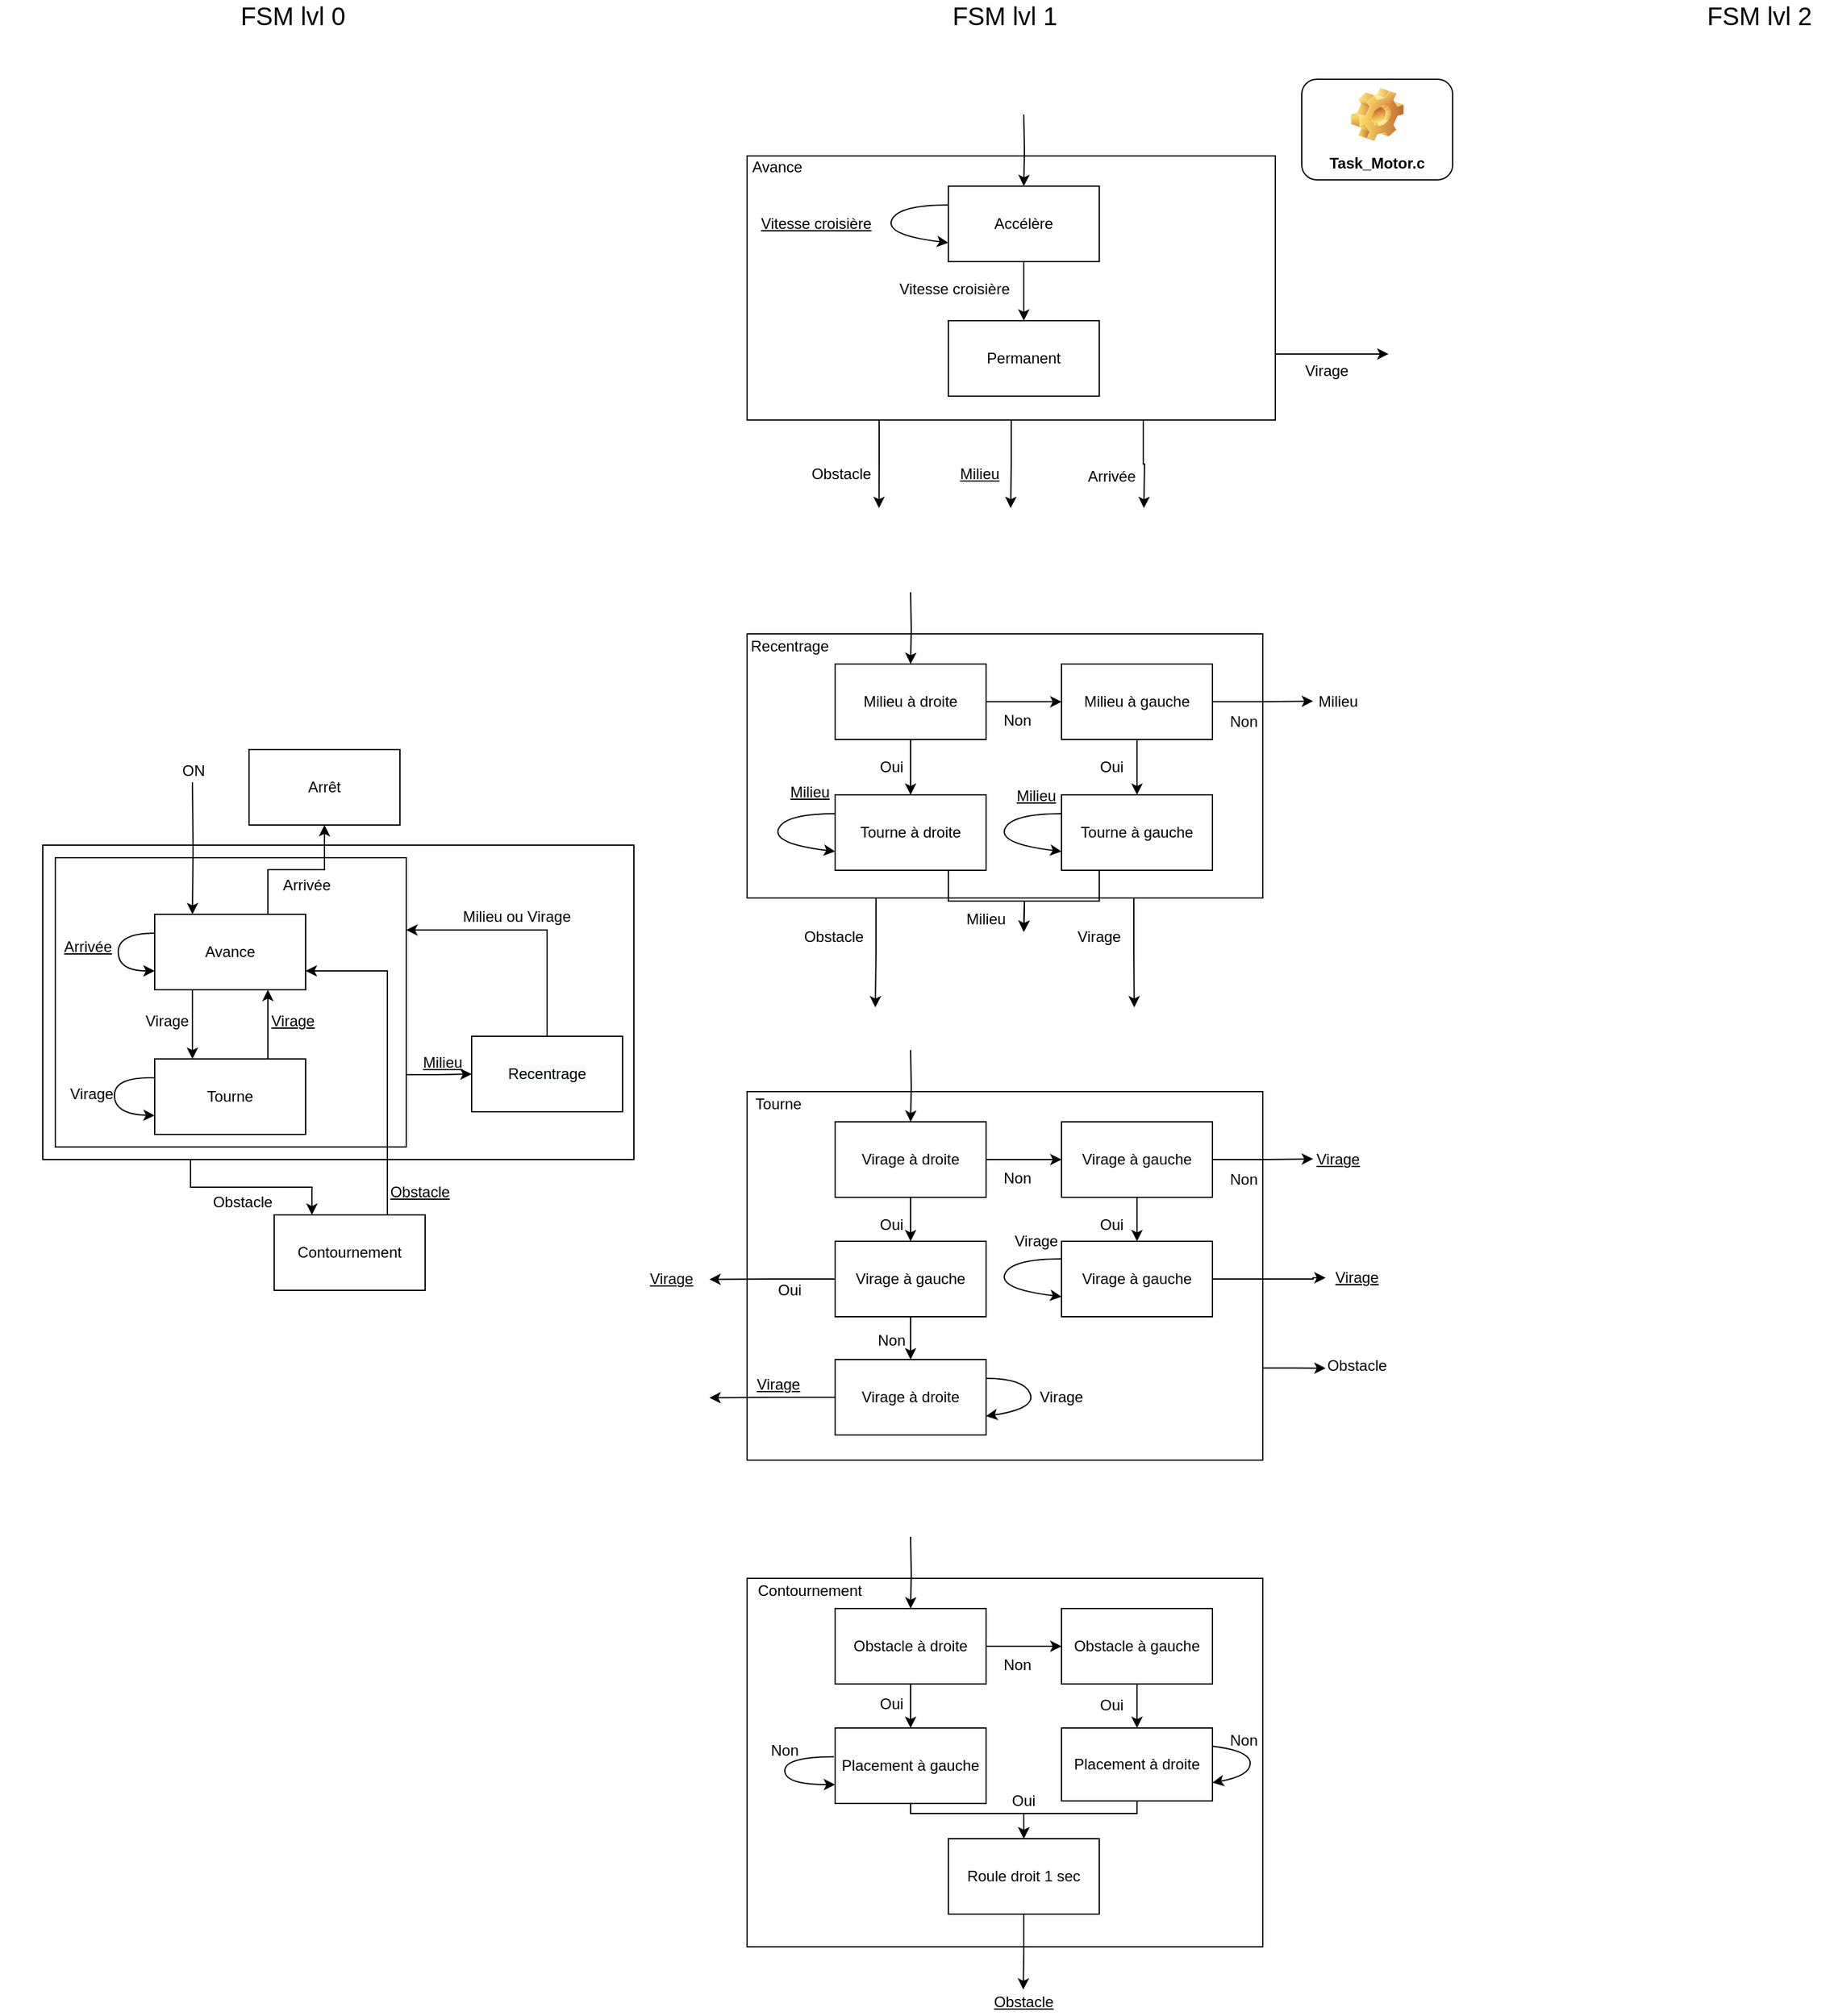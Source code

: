 <mxfile version="14.2.7" type="device"><diagram id="8WGM7yzJvpbZ9Qk98WdS" name="Page-1"><mxGraphModel dx="1332" dy="1675" grid="1" gridSize="10" guides="1" tooltips="1" connect="1" arrows="1" fold="1" page="1" pageScale="1" pageWidth="827" pageHeight="1169" math="0" shadow="0"><root><mxCell id="0"/><mxCell id="1" parent="0"/><mxCell id="1eVTExZ0eX3DoNJt30mX-113" style="edgeStyle=orthogonalEdgeStyle;rounded=0;orthogonalLoop=1;jettySize=auto;html=1;exitX=0.25;exitY=1;exitDx=0;exitDy=0;entryX=0.25;entryY=0;entryDx=0;entryDy=0;" parent="1" source="1eVTExZ0eX3DoNJt30mX-111" target="1eVTExZ0eX3DoNJt30mX-15" edge="1"><mxGeometry relative="1" as="geometry"/></mxCell><mxCell id="1eVTExZ0eX3DoNJt30mX-111" value="" style="rounded=0;whiteSpace=wrap;html=1;" parent="1" vertex="1"><mxGeometry x="170" y="430" width="470" height="250" as="geometry"/></mxCell><mxCell id="1eVTExZ0eX3DoNJt30mX-67" style="edgeStyle=orthogonalEdgeStyle;rounded=0;orthogonalLoop=1;jettySize=auto;html=1;exitX=0.25;exitY=1;exitDx=0;exitDy=0;" parent="1" source="1eVTExZ0eX3DoNJt30mX-59" edge="1"><mxGeometry relative="1" as="geometry"><mxPoint x="834.882" y="162" as="targetPoint"/></mxGeometry></mxCell><mxCell id="1eVTExZ0eX3DoNJt30mX-68" style="edgeStyle=orthogonalEdgeStyle;rounded=0;orthogonalLoop=1;jettySize=auto;html=1;exitX=0.5;exitY=1;exitDx=0;exitDy=0;" parent="1" source="1eVTExZ0eX3DoNJt30mX-59" edge="1"><mxGeometry relative="1" as="geometry"><mxPoint x="939.588" y="162" as="targetPoint"/></mxGeometry></mxCell><mxCell id="1eVTExZ0eX3DoNJt30mX-69" style="edgeStyle=orthogonalEdgeStyle;rounded=0;orthogonalLoop=1;jettySize=auto;html=1;exitX=0.75;exitY=1;exitDx=0;exitDy=0;" parent="1" source="1eVTExZ0eX3DoNJt30mX-59" edge="1"><mxGeometry relative="1" as="geometry"><mxPoint x="1045.471" y="162" as="targetPoint"/></mxGeometry></mxCell><mxCell id="1eVTExZ0eX3DoNJt30mX-74" style="edgeStyle=orthogonalEdgeStyle;rounded=0;orthogonalLoop=1;jettySize=auto;html=1;exitX=1;exitY=0.75;exitDx=0;exitDy=0;" parent="1" source="1eVTExZ0eX3DoNJt30mX-59" edge="1"><mxGeometry relative="1" as="geometry"><mxPoint x="1240" y="39.471" as="targetPoint"/></mxGeometry></mxCell><mxCell id="1eVTExZ0eX3DoNJt30mX-59" value="&lt;p style=&quot;line-height: 120%&quot;&gt;&lt;br&gt;&lt;/p&gt;" style="rounded=0;whiteSpace=wrap;html=1;align=center;" parent="1" vertex="1"><mxGeometry x="730" y="-118" width="420" height="210" as="geometry"/></mxCell><mxCell id="1eVTExZ0eX3DoNJt30mX-40" style="edgeStyle=orthogonalEdgeStyle;rounded=0;orthogonalLoop=1;jettySize=auto;html=1;exitX=1;exitY=0.75;exitDx=0;exitDy=0;entryX=0;entryY=0.5;entryDx=0;entryDy=0;" parent="1" source="1eVTExZ0eX3DoNJt30mX-13" target="1eVTExZ0eX3DoNJt30mX-5" edge="1"><mxGeometry relative="1" as="geometry"/></mxCell><mxCell id="1eVTExZ0eX3DoNJt30mX-13" value="" style="rounded=0;whiteSpace=wrap;html=1;" parent="1" vertex="1"><mxGeometry x="180" y="440" width="279" height="230" as="geometry"/></mxCell><mxCell id="1eVTExZ0eX3DoNJt30mX-27" style="edgeStyle=orthogonalEdgeStyle;rounded=0;orthogonalLoop=1;jettySize=auto;html=1;exitX=0.25;exitY=1;exitDx=0;exitDy=0;entryX=0.25;entryY=0;entryDx=0;entryDy=0;" parent="1" source="1eVTExZ0eX3DoNJt30mX-3" target="1eVTExZ0eX3DoNJt30mX-16" edge="1"><mxGeometry relative="1" as="geometry"/></mxCell><mxCell id="1eVTExZ0eX3DoNJt30mX-38" style="edgeStyle=orthogonalEdgeStyle;rounded=0;orthogonalLoop=1;jettySize=auto;html=1;exitX=0.75;exitY=0;exitDx=0;exitDy=0;entryX=0.5;entryY=1;entryDx=0;entryDy=0;" parent="1" source="1eVTExZ0eX3DoNJt30mX-3" target="1eVTExZ0eX3DoNJt30mX-36" edge="1"><mxGeometry relative="1" as="geometry"/></mxCell><mxCell id="1eVTExZ0eX3DoNJt30mX-3" value="Avance" style="rounded=0;whiteSpace=wrap;html=1;" parent="1" vertex="1"><mxGeometry x="259" y="485" width="120" height="60" as="geometry"/></mxCell><mxCell id="1eVTExZ0eX3DoNJt30mX-37" style="edgeStyle=orthogonalEdgeStyle;rounded=0;orthogonalLoop=1;jettySize=auto;html=1;entryX=0.25;entryY=0;entryDx=0;entryDy=0;" parent="1" target="1eVTExZ0eX3DoNJt30mX-3" edge="1"><mxGeometry relative="1" as="geometry"><mxPoint x="289" y="380" as="sourcePoint"/></mxGeometry></mxCell><mxCell id="1eVTExZ0eX3DoNJt30mX-125" style="edgeStyle=orthogonalEdgeStyle;rounded=0;orthogonalLoop=1;jettySize=auto;html=1;exitX=0.5;exitY=0;exitDx=0;exitDy=0;entryX=1;entryY=0.25;entryDx=0;entryDy=0;" parent="1" source="1eVTExZ0eX3DoNJt30mX-5" target="1eVTExZ0eX3DoNJt30mX-13" edge="1"><mxGeometry relative="1" as="geometry"/></mxCell><mxCell id="1eVTExZ0eX3DoNJt30mX-5" value="&#10;&#10;&lt;span style=&quot;color: rgb(0, 0, 0); font-family: helvetica; font-size: 12px; font-style: normal; font-weight: 400; letter-spacing: normal; text-align: center; text-indent: 0px; text-transform: none; word-spacing: 0px; background-color: rgb(248, 249, 250); display: inline; float: none;&quot;&gt;Recentrage&lt;/span&gt;&#10;&#10;" style="rounded=0;whiteSpace=wrap;html=1;" parent="1" vertex="1"><mxGeometry x="511" y="582" width="120" height="60" as="geometry"/></mxCell><mxCell id="1eVTExZ0eX3DoNJt30mX-7" value="Obstacle" style="text;html=1;strokeColor=none;fillColor=none;align=center;verticalAlign=middle;whiteSpace=wrap;rounded=0;" parent="1" vertex="1"><mxGeometry x="279" y="704" width="100" height="20" as="geometry"/></mxCell><mxCell id="1eVTExZ0eX3DoNJt30mX-11" value="&lt;u&gt;Arrivée&lt;/u&gt;" style="text;html=1;strokeColor=none;fillColor=none;align=center;verticalAlign=middle;whiteSpace=wrap;rounded=0;" parent="1" vertex="1"><mxGeometry x="136" y="501" width="140" height="20" as="geometry"/></mxCell><mxCell id="1eVTExZ0eX3DoNJt30mX-114" style="edgeStyle=orthogonalEdgeStyle;rounded=0;orthogonalLoop=1;jettySize=auto;html=1;exitX=0.75;exitY=0;exitDx=0;exitDy=0;entryX=1;entryY=0.75;entryDx=0;entryDy=0;" parent="1" source="1eVTExZ0eX3DoNJt30mX-15" target="1eVTExZ0eX3DoNJt30mX-3" edge="1"><mxGeometry relative="1" as="geometry"/></mxCell><mxCell id="1eVTExZ0eX3DoNJt30mX-15" value="Contournement" style="rounded=0;whiteSpace=wrap;html=1;" parent="1" vertex="1"><mxGeometry x="354" y="724" width="120" height="60" as="geometry"/></mxCell><mxCell id="1eVTExZ0eX3DoNJt30mX-35" style="edgeStyle=orthogonalEdgeStyle;rounded=0;orthogonalLoop=1;jettySize=auto;html=1;exitX=0.75;exitY=0;exitDx=0;exitDy=0;entryX=0.75;entryY=1;entryDx=0;entryDy=0;" parent="1" source="1eVTExZ0eX3DoNJt30mX-16" target="1eVTExZ0eX3DoNJt30mX-3" edge="1"><mxGeometry relative="1" as="geometry"/></mxCell><mxCell id="1eVTExZ0eX3DoNJt30mX-16" value="Tourne" style="rounded=0;whiteSpace=wrap;html=1;" parent="1" vertex="1"><mxGeometry x="259" y="600" width="120" height="60" as="geometry"/></mxCell><mxCell id="1eVTExZ0eX3DoNJt30mX-24" value="&lt;u&gt;Obstacle&lt;/u&gt;" style="text;html=1;strokeColor=none;fillColor=none;align=center;verticalAlign=middle;whiteSpace=wrap;rounded=0;" parent="1" vertex="1"><mxGeometry x="420" y="696" width="100" height="20" as="geometry"/></mxCell><mxCell id="1eVTExZ0eX3DoNJt30mX-25" value="Milieu ou Virage" style="text;html=1;strokeColor=none;fillColor=none;align=center;verticalAlign=middle;whiteSpace=wrap;rounded=0;" parent="1" vertex="1"><mxGeometry x="474" y="477" width="146" height="20" as="geometry"/></mxCell><mxCell id="1eVTExZ0eX3DoNJt30mX-26" value="&lt;u&gt;Milieu&lt;/u&gt;" style="text;html=1;strokeColor=none;fillColor=none;align=center;verticalAlign=middle;whiteSpace=wrap;rounded=0;" parent="1" vertex="1"><mxGeometry x="438" y="593" width="100" height="20" as="geometry"/></mxCell><mxCell id="1eVTExZ0eX3DoNJt30mX-28" value="Virage" style="text;html=1;strokeColor=none;fillColor=none;align=center;verticalAlign=middle;whiteSpace=wrap;rounded=0;" parent="1" vertex="1"><mxGeometry x="219" y="560" width="100" height="20" as="geometry"/></mxCell><mxCell id="1eVTExZ0eX3DoNJt30mX-30" value="" style="curved=1;endArrow=classic;html=1;entryX=0;entryY=0.75;entryDx=0;entryDy=0;exitX=0;exitY=0.25;exitDx=0;exitDy=0;" parent="1" source="1eVTExZ0eX3DoNJt30mX-3" target="1eVTExZ0eX3DoNJt30mX-3" edge="1"><mxGeometry width="50" height="50" relative="1" as="geometry"><mxPoint x="159" y="470" as="sourcePoint"/><mxPoint x="379" y="520" as="targetPoint"/><Array as="points"><mxPoint x="230" y="500"/><mxPoint x="230" y="530"/></Array></mxGeometry></mxCell><mxCell id="1eVTExZ0eX3DoNJt30mX-33" style="edgeStyle=orthogonalEdgeStyle;rounded=0;orthogonalLoop=1;jettySize=auto;html=1;exitX=0.5;exitY=1;exitDx=0;exitDy=0;" parent="1" source="1eVTExZ0eX3DoNJt30mX-28" target="1eVTExZ0eX3DoNJt30mX-28" edge="1"><mxGeometry relative="1" as="geometry"/></mxCell><mxCell id="1eVTExZ0eX3DoNJt30mX-34" value="&lt;u&gt;Virage&lt;/u&gt;" style="text;html=1;strokeColor=none;fillColor=none;align=center;verticalAlign=middle;whiteSpace=wrap;rounded=0;" parent="1" vertex="1"><mxGeometry x="319" y="560" width="100" height="20" as="geometry"/></mxCell><mxCell id="1eVTExZ0eX3DoNJt30mX-36" value="Arrêt" style="rounded=0;whiteSpace=wrap;html=1;" parent="1" vertex="1"><mxGeometry x="334" y="354" width="120" height="60" as="geometry"/></mxCell><mxCell id="1eVTExZ0eX3DoNJt30mX-41" value="Arrivée" style="text;html=1;strokeColor=none;fillColor=none;align=center;verticalAlign=middle;whiteSpace=wrap;rounded=0;" parent="1" vertex="1"><mxGeometry x="310" y="452" width="140" height="20" as="geometry"/></mxCell><mxCell id="1eVTExZ0eX3DoNJt30mX-45" value="" style="curved=1;endArrow=classic;html=1;entryX=0;entryY=0.75;entryDx=0;entryDy=0;exitX=0;exitY=0.25;exitDx=0;exitDy=0;" parent="1" source="1eVTExZ0eX3DoNJt30mX-16" target="1eVTExZ0eX3DoNJt30mX-16" edge="1"><mxGeometry width="50" height="50" relative="1" as="geometry"><mxPoint x="256" y="614" as="sourcePoint"/><mxPoint x="256" y="644" as="targetPoint"/><Array as="points"><mxPoint x="227" y="614"/><mxPoint x="227" y="644"/></Array></mxGeometry></mxCell><mxCell id="1eVTExZ0eX3DoNJt30mX-46" value="Virage" style="text;html=1;strokeColor=none;fillColor=none;align=center;verticalAlign=middle;whiteSpace=wrap;rounded=0;" parent="1" vertex="1"><mxGeometry x="159" y="618" width="100" height="20" as="geometry"/></mxCell><mxCell id="1eVTExZ0eX3DoNJt30mX-55" style="edgeStyle=orthogonalEdgeStyle;rounded=0;orthogonalLoop=1;jettySize=auto;html=1;exitX=0.5;exitY=1;exitDx=0;exitDy=0;" parent="1" target="1eVTExZ0eX3DoNJt30mX-52" edge="1"><mxGeometry relative="1" as="geometry"><mxPoint x="950" y="-151" as="sourcePoint"/></mxGeometry></mxCell><mxCell id="1eVTExZ0eX3DoNJt30mX-62" style="edgeStyle=orthogonalEdgeStyle;rounded=0;orthogonalLoop=1;jettySize=auto;html=1;exitX=0.5;exitY=1;exitDx=0;exitDy=0;entryX=0.5;entryY=0;entryDx=0;entryDy=0;" parent="1" source="1eVTExZ0eX3DoNJt30mX-52" target="1eVTExZ0eX3DoNJt30mX-61" edge="1"><mxGeometry relative="1" as="geometry"/></mxCell><mxCell id="1eVTExZ0eX3DoNJt30mX-52" value="Accélère" style="rounded=0;whiteSpace=wrap;html=1;" parent="1" vertex="1"><mxGeometry x="890" y="-94" width="120" height="60" as="geometry"/></mxCell><mxCell id="1eVTExZ0eX3DoNJt30mX-56" value="&lt;u&gt;Vitesse croisière&lt;/u&gt;" style="text;html=1;strokeColor=none;fillColor=none;align=center;verticalAlign=middle;whiteSpace=wrap;rounded=0;" parent="1" vertex="1"><mxGeometry x="730" y="-74" width="110" height="20" as="geometry"/></mxCell><mxCell id="1eVTExZ0eX3DoNJt30mX-57" value="" style="curved=1;endArrow=classic;html=1;exitX=0;exitY=0.25;exitDx=0;exitDy=0;entryX=0;entryY=0.75;entryDx=0;entryDy=0;" parent="1" source="1eVTExZ0eX3DoNJt30mX-52" target="1eVTExZ0eX3DoNJt30mX-52" edge="1"><mxGeometry width="50" height="50" relative="1" as="geometry"><mxPoint x="1010" y="-45" as="sourcePoint"/><mxPoint x="1060" y="-95" as="targetPoint"/><Array as="points"><mxPoint x="850" y="-79"/><mxPoint x="840" y="-55"/></Array></mxGeometry></mxCell><mxCell id="1eVTExZ0eX3DoNJt30mX-60" value="Avance" style="text;html=1;strokeColor=none;fillColor=none;align=center;verticalAlign=middle;whiteSpace=wrap;rounded=0;" parent="1" vertex="1"><mxGeometry x="734" y="-119" width="40" height="20" as="geometry"/></mxCell><mxCell id="1eVTExZ0eX3DoNJt30mX-61" value="Permanent" style="rounded=0;whiteSpace=wrap;html=1;" parent="1" vertex="1"><mxGeometry x="890" y="13" width="120" height="60" as="geometry"/></mxCell><mxCell id="1eVTExZ0eX3DoNJt30mX-63" value="Vitesse croisière" style="text;html=1;strokeColor=none;fillColor=none;align=center;verticalAlign=middle;whiteSpace=wrap;rounded=0;" parent="1" vertex="1"><mxGeometry x="840" y="-22" width="110" height="20" as="geometry"/></mxCell><mxCell id="1eVTExZ0eX3DoNJt30mX-64" style="edgeStyle=orthogonalEdgeStyle;rounded=0;orthogonalLoop=1;jettySize=auto;html=1;exitX=0.5;exitY=1;exitDx=0;exitDy=0;" parent="1" source="1eVTExZ0eX3DoNJt30mX-59" target="1eVTExZ0eX3DoNJt30mX-59" edge="1"><mxGeometry relative="1" as="geometry"/></mxCell><mxCell id="1eVTExZ0eX3DoNJt30mX-70" value="Obstacle" style="text;html=1;strokeColor=none;fillColor=none;align=center;verticalAlign=middle;whiteSpace=wrap;rounded=0;" parent="1" vertex="1"><mxGeometry x="750" y="125" width="110" height="20" as="geometry"/></mxCell><mxCell id="1eVTExZ0eX3DoNJt30mX-72" value="&lt;u&gt;Milieu&lt;/u&gt;" style="text;html=1;strokeColor=none;fillColor=none;align=center;verticalAlign=middle;whiteSpace=wrap;rounded=0;" parent="1" vertex="1"><mxGeometry x="860" y="125" width="110" height="20" as="geometry"/></mxCell><mxCell id="1eVTExZ0eX3DoNJt30mX-73" value="Arrivée" style="text;html=1;strokeColor=none;fillColor=none;align=center;verticalAlign=middle;whiteSpace=wrap;rounded=0;" parent="1" vertex="1"><mxGeometry x="1000" y="127" width="40" height="20" as="geometry"/></mxCell><mxCell id="1eVTExZ0eX3DoNJt30mX-76" value="Virage" style="text;html=1;strokeColor=none;fillColor=none;align=center;verticalAlign=middle;whiteSpace=wrap;rounded=0;" parent="1" vertex="1"><mxGeometry x="1171" y="43" width="40" height="20" as="geometry"/></mxCell><mxCell id="1eVTExZ0eX3DoNJt30mX-77" value="ON" style="text;html=1;strokeColor=none;fillColor=none;align=center;verticalAlign=middle;whiteSpace=wrap;rounded=0;" parent="1" vertex="1"><mxGeometry x="270" y="361" width="40" height="20" as="geometry"/></mxCell><mxCell id="1eVTExZ0eX3DoNJt30mX-117" style="edgeStyle=orthogonalEdgeStyle;rounded=0;orthogonalLoop=1;jettySize=auto;html=1;exitX=0.25;exitY=1;exitDx=0;exitDy=0;" parent="1" source="1eVTExZ0eX3DoNJt30mX-82" edge="1"><mxGeometry relative="1" as="geometry"><mxPoint x="831.941" y="559.0" as="targetPoint"/></mxGeometry></mxCell><mxCell id="1eVTExZ0eX3DoNJt30mX-118" style="edgeStyle=orthogonalEdgeStyle;rounded=0;orthogonalLoop=1;jettySize=auto;html=1;exitX=0.75;exitY=1;exitDx=0;exitDy=0;" parent="1" source="1eVTExZ0eX3DoNJt30mX-82" edge="1"><mxGeometry relative="1" as="geometry"><mxPoint x="1037.824" y="559.0" as="targetPoint"/></mxGeometry></mxCell><mxCell id="1eVTExZ0eX3DoNJt30mX-82" value="&lt;p style=&quot;line-height: 120%&quot;&gt;&lt;br&gt;&lt;/p&gt;" style="rounded=0;whiteSpace=wrap;html=1;align=center;" parent="1" vertex="1"><mxGeometry x="730" y="262" width="410" height="210" as="geometry"/></mxCell><mxCell id="1eVTExZ0eX3DoNJt30mX-83" style="edgeStyle=orthogonalEdgeStyle;rounded=0;orthogonalLoop=1;jettySize=auto;html=1;exitX=0.5;exitY=1;exitDx=0;exitDy=0;entryX=0.5;entryY=0;entryDx=0;entryDy=0;" parent="1" target="1eVTExZ0eX3DoNJt30mX-85" edge="1"><mxGeometry relative="1" as="geometry"><mxPoint x="860" y="229" as="sourcePoint"/><mxPoint x="860" y="286" as="targetPoint"/></mxGeometry></mxCell><mxCell id="1eVTExZ0eX3DoNJt30mX-84" style="edgeStyle=orthogonalEdgeStyle;rounded=0;orthogonalLoop=1;jettySize=auto;html=1;exitX=0.5;exitY=1;exitDx=0;exitDy=0;entryX=0.5;entryY=0;entryDx=0;entryDy=0;" parent="1" source="1eVTExZ0eX3DoNJt30mX-85" target="1eVTExZ0eX3DoNJt30mX-89" edge="1"><mxGeometry relative="1" as="geometry"/></mxCell><mxCell id="1eVTExZ0eX3DoNJt30mX-99" style="edgeStyle=orthogonalEdgeStyle;rounded=0;orthogonalLoop=1;jettySize=auto;html=1;exitX=1;exitY=0.5;exitDx=0;exitDy=0;entryX=0;entryY=0.5;entryDx=0;entryDy=0;" parent="1" source="1eVTExZ0eX3DoNJt30mX-85" target="1eVTExZ0eX3DoNJt30mX-98" edge="1"><mxGeometry relative="1" as="geometry"/></mxCell><mxCell id="1eVTExZ0eX3DoNJt30mX-85" value="Milieu à droite" style="rounded=0;whiteSpace=wrap;html=1;" parent="1" vertex="1"><mxGeometry x="800" y="286" width="120" height="60" as="geometry"/></mxCell><mxCell id="1eVTExZ0eX3DoNJt30mX-87" value="" style="curved=1;endArrow=classic;html=1;exitX=0;exitY=0.25;exitDx=0;exitDy=0;entryX=0;entryY=0.75;entryDx=0;entryDy=0;" parent="1" edge="1"><mxGeometry width="50" height="50" relative="1" as="geometry"><mxPoint x="800" y="405" as="sourcePoint"/><mxPoint x="800" y="435" as="targetPoint"/><Array as="points"><mxPoint x="760" y="405"/><mxPoint x="750" y="429"/></Array></mxGeometry></mxCell><mxCell id="1eVTExZ0eX3DoNJt30mX-88" value="Recentrage" style="text;html=1;strokeColor=none;fillColor=none;align=center;verticalAlign=middle;whiteSpace=wrap;rounded=0;" parent="1" vertex="1"><mxGeometry x="744" y="262" width="40" height="20" as="geometry"/></mxCell><mxCell id="1eVTExZ0eX3DoNJt30mX-120" style="edgeStyle=orthogonalEdgeStyle;rounded=0;orthogonalLoop=1;jettySize=auto;html=1;exitX=0.75;exitY=1;exitDx=0;exitDy=0;" parent="1" source="1eVTExZ0eX3DoNJt30mX-89" edge="1"><mxGeometry relative="1" as="geometry"><mxPoint x="950" y="499" as="targetPoint"/></mxGeometry></mxCell><mxCell id="1eVTExZ0eX3DoNJt30mX-89" value="Tourne à droite" style="rounded=0;whiteSpace=wrap;html=1;" parent="1" vertex="1"><mxGeometry x="800" y="390" width="120" height="60" as="geometry"/></mxCell><mxCell id="1eVTExZ0eX3DoNJt30mX-90" value="Oui" style="text;html=1;strokeColor=none;fillColor=none;align=center;verticalAlign=middle;whiteSpace=wrap;rounded=0;" parent="1" vertex="1"><mxGeometry x="820" y="358" width="50" height="20" as="geometry"/></mxCell><mxCell id="1eVTExZ0eX3DoNJt30mX-91" style="edgeStyle=orthogonalEdgeStyle;rounded=0;orthogonalLoop=1;jettySize=auto;html=1;exitX=0.5;exitY=1;exitDx=0;exitDy=0;" parent="1" source="1eVTExZ0eX3DoNJt30mX-82" target="1eVTExZ0eX3DoNJt30mX-82" edge="1"><mxGeometry relative="1" as="geometry"/></mxCell><mxCell id="1eVTExZ0eX3DoNJt30mX-92" value="Obstacle" style="text;html=1;strokeColor=none;fillColor=none;align=center;verticalAlign=middle;whiteSpace=wrap;rounded=0;" parent="1" vertex="1"><mxGeometry x="744" y="493" width="110" height="20" as="geometry"/></mxCell><mxCell id="1eVTExZ0eX3DoNJt30mX-94" value="Virage" style="text;html=1;strokeColor=none;fillColor=none;align=center;verticalAlign=middle;whiteSpace=wrap;rounded=0;" parent="1" vertex="1"><mxGeometry x="990" y="493" width="40" height="20" as="geometry"/></mxCell><mxCell id="1eVTExZ0eX3DoNJt30mX-105" style="edgeStyle=orthogonalEdgeStyle;rounded=0;orthogonalLoop=1;jettySize=auto;html=1;exitX=0.5;exitY=1;exitDx=0;exitDy=0;" parent="1" source="1eVTExZ0eX3DoNJt30mX-98" target="1eVTExZ0eX3DoNJt30mX-103" edge="1"><mxGeometry relative="1" as="geometry"/></mxCell><mxCell id="1eVTExZ0eX3DoNJt30mX-106" style="edgeStyle=orthogonalEdgeStyle;rounded=0;orthogonalLoop=1;jettySize=auto;html=1;exitX=1;exitY=0.5;exitDx=0;exitDy=0;" parent="1" source="1eVTExZ0eX3DoNJt30mX-98" target="1eVTExZ0eX3DoNJt30mX-108" edge="1"><mxGeometry relative="1" as="geometry"><mxPoint x="1200" y="315.529" as="targetPoint"/></mxGeometry></mxCell><mxCell id="1eVTExZ0eX3DoNJt30mX-98" value="Milieu à gauche" style="rounded=0;whiteSpace=wrap;html=1;" parent="1" vertex="1"><mxGeometry x="980" y="286" width="120" height="60" as="geometry"/></mxCell><mxCell id="1eVTExZ0eX3DoNJt30mX-100" value="Non" style="text;html=1;strokeColor=none;fillColor=none;align=center;verticalAlign=middle;whiteSpace=wrap;rounded=0;" parent="1" vertex="1"><mxGeometry x="920" y="321" width="50" height="20" as="geometry"/></mxCell><mxCell id="1eVTExZ0eX3DoNJt30mX-102" value="" style="curved=1;endArrow=classic;html=1;exitX=0;exitY=0.25;exitDx=0;exitDy=0;entryX=0;entryY=0.75;entryDx=0;entryDy=0;" parent="1" edge="1"><mxGeometry width="50" height="50" relative="1" as="geometry"><mxPoint x="980" y="405" as="sourcePoint"/><mxPoint x="980" y="435" as="targetPoint"/><Array as="points"><mxPoint x="940" y="405"/><mxPoint x="930" y="429"/></Array></mxGeometry></mxCell><mxCell id="1eVTExZ0eX3DoNJt30mX-121" style="edgeStyle=orthogonalEdgeStyle;rounded=0;orthogonalLoop=1;jettySize=auto;html=1;exitX=0.25;exitY=1;exitDx=0;exitDy=0;" parent="1" source="1eVTExZ0eX3DoNJt30mX-103" edge="1"><mxGeometry relative="1" as="geometry"><mxPoint x="950" y="499.0" as="targetPoint"/></mxGeometry></mxCell><mxCell id="1eVTExZ0eX3DoNJt30mX-103" value="Tourne à gauche" style="rounded=0;whiteSpace=wrap;html=1;" parent="1" vertex="1"><mxGeometry x="980" y="390" width="120" height="60" as="geometry"/></mxCell><mxCell id="1eVTExZ0eX3DoNJt30mX-104" value="Oui" style="text;html=1;strokeColor=none;fillColor=none;align=center;verticalAlign=middle;whiteSpace=wrap;rounded=0;" parent="1" vertex="1"><mxGeometry x="1000" y="358" width="40" height="20" as="geometry"/></mxCell><mxCell id="1eVTExZ0eX3DoNJt30mX-107" value="Non" style="text;html=1;strokeColor=none;fillColor=none;align=center;verticalAlign=middle;whiteSpace=wrap;rounded=0;" parent="1" vertex="1"><mxGeometry x="1100" y="322" width="50" height="20" as="geometry"/></mxCell><mxCell id="1eVTExZ0eX3DoNJt30mX-108" value="Milieu" style="text;html=1;strokeColor=none;fillColor=none;align=center;verticalAlign=middle;whiteSpace=wrap;rounded=0;" parent="1" vertex="1"><mxGeometry x="1180" y="305.529" width="40" height="20" as="geometry"/></mxCell><mxCell id="1eVTExZ0eX3DoNJt30mX-109" value="&lt;u&gt;Milieu&lt;/u&gt;" style="text;html=1;strokeColor=none;fillColor=none;align=center;verticalAlign=middle;whiteSpace=wrap;rounded=0;" parent="1" vertex="1"><mxGeometry x="760" y="377.999" width="40" height="20" as="geometry"/></mxCell><mxCell id="1eVTExZ0eX3DoNJt30mX-110" value="&lt;u&gt;Milieu&lt;/u&gt;" style="text;html=1;strokeColor=none;fillColor=none;align=center;verticalAlign=middle;whiteSpace=wrap;rounded=0;" parent="1" vertex="1"><mxGeometry x="940" y="380.999" width="40" height="20" as="geometry"/></mxCell><mxCell id="1eVTExZ0eX3DoNJt30mX-112" style="edgeStyle=orthogonalEdgeStyle;rounded=0;orthogonalLoop=1;jettySize=auto;html=1;exitX=0.5;exitY=1;exitDx=0;exitDy=0;" parent="1" source="1eVTExZ0eX3DoNJt30mX-111" target="1eVTExZ0eX3DoNJt30mX-111" edge="1"><mxGeometry relative="1" as="geometry"/></mxCell><mxCell id="1eVTExZ0eX3DoNJt30mX-122" value="Milieu" style="text;html=1;strokeColor=none;fillColor=none;align=center;verticalAlign=middle;whiteSpace=wrap;rounded=0;" parent="1" vertex="1"><mxGeometry x="900" y="478.999" width="40" height="20" as="geometry"/></mxCell><mxCell id="1eVTExZ0eX3DoNJt30mX-175" style="edgeStyle=orthogonalEdgeStyle;rounded=0;orthogonalLoop=1;jettySize=auto;html=1;exitX=1;exitY=0.75;exitDx=0;exitDy=0;" parent="1" source="1eVTExZ0eX3DoNJt30mX-131" edge="1"><mxGeometry relative="1" as="geometry"><mxPoint x="1190" y="845.882" as="targetPoint"/></mxGeometry></mxCell><mxCell id="1eVTExZ0eX3DoNJt30mX-131" value="&lt;p style=&quot;line-height: 120%&quot;&gt;&lt;br&gt;&lt;/p&gt;" style="rounded=0;whiteSpace=wrap;html=1;align=center;" parent="1" vertex="1"><mxGeometry x="730" y="626" width="410" height="293" as="geometry"/></mxCell><mxCell id="1eVTExZ0eX3DoNJt30mX-132" style="edgeStyle=orthogonalEdgeStyle;rounded=0;orthogonalLoop=1;jettySize=auto;html=1;exitX=0.5;exitY=1;exitDx=0;exitDy=0;entryX=0.5;entryY=0;entryDx=0;entryDy=0;" parent="1" target="1eVTExZ0eX3DoNJt30mX-135" edge="1"><mxGeometry relative="1" as="geometry"><mxPoint x="860" y="593" as="sourcePoint"/><mxPoint x="860" y="650" as="targetPoint"/></mxGeometry></mxCell><mxCell id="1eVTExZ0eX3DoNJt30mX-133" style="edgeStyle=orthogonalEdgeStyle;rounded=0;orthogonalLoop=1;jettySize=auto;html=1;exitX=0.5;exitY=1;exitDx=0;exitDy=0;entryX=0.5;entryY=0;entryDx=0;entryDy=0;" parent="1" source="1eVTExZ0eX3DoNJt30mX-135" target="1eVTExZ0eX3DoNJt30mX-139" edge="1"><mxGeometry relative="1" as="geometry"/></mxCell><mxCell id="1eVTExZ0eX3DoNJt30mX-134" style="edgeStyle=orthogonalEdgeStyle;rounded=0;orthogonalLoop=1;jettySize=auto;html=1;exitX=1;exitY=0.5;exitDx=0;exitDy=0;entryX=0;entryY=0.5;entryDx=0;entryDy=0;" parent="1" source="1eVTExZ0eX3DoNJt30mX-135" target="1eVTExZ0eX3DoNJt30mX-146" edge="1"><mxGeometry relative="1" as="geometry"/></mxCell><mxCell id="1eVTExZ0eX3DoNJt30mX-135" value="Virage à droite" style="rounded=0;whiteSpace=wrap;html=1;" parent="1" vertex="1"><mxGeometry x="800" y="650" width="120" height="60" as="geometry"/></mxCell><mxCell id="1eVTExZ0eX3DoNJt30mX-137" value="Tourne" style="text;html=1;strokeColor=none;fillColor=none;align=center;verticalAlign=middle;whiteSpace=wrap;rounded=0;" parent="1" vertex="1"><mxGeometry x="735" y="626" width="40" height="20" as="geometry"/></mxCell><mxCell id="1eVTExZ0eX3DoNJt30mX-166" style="edgeStyle=orthogonalEdgeStyle;rounded=0;orthogonalLoop=1;jettySize=auto;html=1;exitX=0.5;exitY=1;exitDx=0;exitDy=0;entryX=0.5;entryY=0;entryDx=0;entryDy=0;" parent="1" source="1eVTExZ0eX3DoNJt30mX-139" target="1eVTExZ0eX3DoNJt30mX-165" edge="1"><mxGeometry relative="1" as="geometry"/></mxCell><mxCell id="1eVTExZ0eX3DoNJt30mX-167" style="edgeStyle=orthogonalEdgeStyle;rounded=0;orthogonalLoop=1;jettySize=auto;html=1;exitX=0;exitY=0.5;exitDx=0;exitDy=0;" parent="1" source="1eVTExZ0eX3DoNJt30mX-139" edge="1"><mxGeometry relative="1" as="geometry"><mxPoint x="700" y="775.294" as="targetPoint"/></mxGeometry></mxCell><mxCell id="1eVTExZ0eX3DoNJt30mX-139" value="Virage à gauche" style="rounded=0;whiteSpace=wrap;html=1;" parent="1" vertex="1"><mxGeometry x="800" y="745" width="120" height="60" as="geometry"/></mxCell><mxCell id="1eVTExZ0eX3DoNJt30mX-140" value="Oui" style="text;html=1;strokeColor=none;fillColor=none;align=center;verticalAlign=middle;whiteSpace=wrap;rounded=0;" parent="1" vertex="1"><mxGeometry x="820" y="722" width="50" height="20" as="geometry"/></mxCell><mxCell id="1eVTExZ0eX3DoNJt30mX-144" style="edgeStyle=orthogonalEdgeStyle;rounded=0;orthogonalLoop=1;jettySize=auto;html=1;exitX=0.5;exitY=1;exitDx=0;exitDy=0;" parent="1" source="1eVTExZ0eX3DoNJt30mX-146" target="1eVTExZ0eX3DoNJt30mX-150" edge="1"><mxGeometry relative="1" as="geometry"/></mxCell><mxCell id="1eVTExZ0eX3DoNJt30mX-145" style="edgeStyle=orthogonalEdgeStyle;rounded=0;orthogonalLoop=1;jettySize=auto;html=1;exitX=1;exitY=0.5;exitDx=0;exitDy=0;" parent="1" source="1eVTExZ0eX3DoNJt30mX-146" target="1eVTExZ0eX3DoNJt30mX-153" edge="1"><mxGeometry relative="1" as="geometry"><mxPoint x="1200" y="679.529" as="targetPoint"/></mxGeometry></mxCell><mxCell id="1eVTExZ0eX3DoNJt30mX-146" value="Virage à gauche" style="rounded=0;whiteSpace=wrap;html=1;" parent="1" vertex="1"><mxGeometry x="980" y="650" width="120" height="60" as="geometry"/></mxCell><mxCell id="1eVTExZ0eX3DoNJt30mX-147" value="Non" style="text;html=1;strokeColor=none;fillColor=none;align=center;verticalAlign=middle;whiteSpace=wrap;rounded=0;" parent="1" vertex="1"><mxGeometry x="920" y="685" width="50" height="20" as="geometry"/></mxCell><mxCell id="1eVTExZ0eX3DoNJt30mX-148" value="" style="curved=1;endArrow=classic;html=1;exitX=0;exitY=0.25;exitDx=0;exitDy=0;entryX=0;entryY=0.75;entryDx=0;entryDy=0;" parent="1" edge="1"><mxGeometry width="50" height="50" relative="1" as="geometry"><mxPoint x="980" y="759" as="sourcePoint"/><mxPoint x="980" y="789" as="targetPoint"/><Array as="points"><mxPoint x="940" y="759"/><mxPoint x="930" y="783"/></Array></mxGeometry></mxCell><mxCell id="1eVTExZ0eX3DoNJt30mX-172" style="edgeStyle=orthogonalEdgeStyle;rounded=0;orthogonalLoop=1;jettySize=auto;html=1;exitX=1;exitY=0.5;exitDx=0;exitDy=0;entryX=0;entryY=0;entryDx=0;entryDy=0;" parent="1" source="1eVTExZ0eX3DoNJt30mX-150" edge="1"><mxGeometry relative="1" as="geometry"><mxPoint x="1190" y="773.999" as="targetPoint"/><Array as="points"><mxPoint x="1180" y="775"/></Array></mxGeometry></mxCell><mxCell id="1eVTExZ0eX3DoNJt30mX-150" value="Virage à gauche" style="rounded=0;whiteSpace=wrap;html=1;" parent="1" vertex="1"><mxGeometry x="980" y="745" width="120" height="60" as="geometry"/></mxCell><mxCell id="1eVTExZ0eX3DoNJt30mX-151" value="Oui" style="text;html=1;strokeColor=none;fillColor=none;align=center;verticalAlign=middle;whiteSpace=wrap;rounded=0;" parent="1" vertex="1"><mxGeometry x="1000" y="722" width="40" height="20" as="geometry"/></mxCell><mxCell id="1eVTExZ0eX3DoNJt30mX-152" value="Non" style="text;html=1;strokeColor=none;fillColor=none;align=center;verticalAlign=middle;whiteSpace=wrap;rounded=0;" parent="1" vertex="1"><mxGeometry x="1100" y="686" width="50" height="20" as="geometry"/></mxCell><mxCell id="1eVTExZ0eX3DoNJt30mX-153" value="&lt;u&gt;Virage&lt;/u&gt;" style="text;html=1;strokeColor=none;fillColor=none;align=center;verticalAlign=middle;whiteSpace=wrap;rounded=0;" parent="1" vertex="1"><mxGeometry x="1180" y="669.529" width="40" height="20" as="geometry"/></mxCell><mxCell id="1eVTExZ0eX3DoNJt30mX-155" value="Virage" style="text;html=1;strokeColor=none;fillColor=none;align=center;verticalAlign=middle;whiteSpace=wrap;rounded=0;" parent="1" vertex="1"><mxGeometry x="940" y="734.999" width="40" height="20" as="geometry"/></mxCell><mxCell id="1eVTExZ0eX3DoNJt30mX-159" value="&lt;u&gt;Virage&lt;/u&gt;" style="text;html=1;strokeColor=none;fillColor=none;align=center;verticalAlign=middle;whiteSpace=wrap;rounded=0;" parent="1" vertex="1"><mxGeometry x="650" y="764.999" width="40" height="20" as="geometry"/></mxCell><mxCell id="1eVTExZ0eX3DoNJt30mX-162" value="Oui" style="text;html=1;strokeColor=none;fillColor=none;align=center;verticalAlign=middle;whiteSpace=wrap;rounded=0;" parent="1" vertex="1"><mxGeometry x="744" y="774" width="40" height="20" as="geometry"/></mxCell><mxCell id="1eVTExZ0eX3DoNJt30mX-171" style="edgeStyle=orthogonalEdgeStyle;rounded=0;orthogonalLoop=1;jettySize=auto;html=1;exitX=0;exitY=0.5;exitDx=0;exitDy=0;" parent="1" source="1eVTExZ0eX3DoNJt30mX-165" edge="1"><mxGeometry relative="1" as="geometry"><mxPoint x="700" y="869.412" as="targetPoint"/></mxGeometry></mxCell><mxCell id="1eVTExZ0eX3DoNJt30mX-165" value="Virage à droite" style="rounded=0;whiteSpace=wrap;html=1;" parent="1" vertex="1"><mxGeometry x="800" y="839" width="120" height="60" as="geometry"/></mxCell><mxCell id="1eVTExZ0eX3DoNJt30mX-168" value="Non" style="text;html=1;strokeColor=none;fillColor=none;align=center;verticalAlign=middle;whiteSpace=wrap;rounded=0;" parent="1" vertex="1"><mxGeometry x="820" y="814" width="50" height="20" as="geometry"/></mxCell><mxCell id="1eVTExZ0eX3DoNJt30mX-169" value="" style="curved=1;endArrow=classic;html=1;exitX=1;exitY=0.25;exitDx=0;exitDy=0;entryX=1;entryY=0.75;entryDx=0;entryDy=0;" parent="1" source="1eVTExZ0eX3DoNJt30mX-165" target="1eVTExZ0eX3DoNJt30mX-165" edge="1"><mxGeometry width="50" height="50" relative="1" as="geometry"><mxPoint x="990" y="854.0" as="sourcePoint"/><mxPoint x="990" y="884.0" as="targetPoint"/><Array as="points"><mxPoint x="950" y="854"/><mxPoint x="960" y="878"/></Array></mxGeometry></mxCell><mxCell id="1eVTExZ0eX3DoNJt30mX-170" value="Virage" style="text;html=1;strokeColor=none;fillColor=none;align=center;verticalAlign=middle;whiteSpace=wrap;rounded=0;" parent="1" vertex="1"><mxGeometry x="960" y="858.999" width="40" height="20" as="geometry"/></mxCell><mxCell id="1eVTExZ0eX3DoNJt30mX-173" value="&lt;u&gt;Virage&lt;/u&gt;" style="text;html=1;strokeColor=none;fillColor=none;align=center;verticalAlign=middle;whiteSpace=wrap;rounded=0;" parent="1" vertex="1"><mxGeometry x="735" y="848.999" width="40" height="20" as="geometry"/></mxCell><mxCell id="1eVTExZ0eX3DoNJt30mX-176" value="Obstacle" style="text;html=1;strokeColor=none;fillColor=none;align=center;verticalAlign=middle;whiteSpace=wrap;rounded=0;" parent="1" vertex="1"><mxGeometry x="1160" y="834" width="110" height="20" as="geometry"/></mxCell><mxCell id="1eVTExZ0eX3DoNJt30mX-178" value="&lt;p style=&quot;line-height: 120%&quot;&gt;&lt;br&gt;&lt;/p&gt;" style="rounded=0;whiteSpace=wrap;html=1;align=center;" parent="1" vertex="1"><mxGeometry x="730" y="1013" width="410" height="293" as="geometry"/></mxCell><mxCell id="1eVTExZ0eX3DoNJt30mX-179" style="edgeStyle=orthogonalEdgeStyle;rounded=0;orthogonalLoop=1;jettySize=auto;html=1;exitX=0.5;exitY=1;exitDx=0;exitDy=0;entryX=0.5;entryY=0;entryDx=0;entryDy=0;" parent="1" target="1eVTExZ0eX3DoNJt30mX-182" edge="1"><mxGeometry relative="1" as="geometry"><mxPoint x="860" y="980" as="sourcePoint"/><mxPoint x="860" y="1037" as="targetPoint"/></mxGeometry></mxCell><mxCell id="1eVTExZ0eX3DoNJt30mX-180" style="edgeStyle=orthogonalEdgeStyle;rounded=0;orthogonalLoop=1;jettySize=auto;html=1;exitX=0.5;exitY=1;exitDx=0;exitDy=0;entryX=0.5;entryY=0;entryDx=0;entryDy=0;" parent="1" source="1eVTExZ0eX3DoNJt30mX-182" target="1eVTExZ0eX3DoNJt30mX-186" edge="1"><mxGeometry relative="1" as="geometry"/></mxCell><mxCell id="1eVTExZ0eX3DoNJt30mX-181" style="edgeStyle=orthogonalEdgeStyle;rounded=0;orthogonalLoop=1;jettySize=auto;html=1;exitX=1;exitY=0.5;exitDx=0;exitDy=0;entryX=0;entryY=0.5;entryDx=0;entryDy=0;" parent="1" source="1eVTExZ0eX3DoNJt30mX-182" target="1eVTExZ0eX3DoNJt30mX-190" edge="1"><mxGeometry relative="1" as="geometry"/></mxCell><mxCell id="1eVTExZ0eX3DoNJt30mX-182" value="Obstacle à droite" style="rounded=0;whiteSpace=wrap;html=1;" parent="1" vertex="1"><mxGeometry x="800" y="1037" width="120" height="60" as="geometry"/></mxCell><mxCell id="1eVTExZ0eX3DoNJt30mX-183" value="Contournement" style="text;html=1;strokeColor=none;fillColor=none;align=center;verticalAlign=middle;whiteSpace=wrap;rounded=0;" parent="1" vertex="1"><mxGeometry x="760" y="1013" width="40" height="20" as="geometry"/></mxCell><mxCell id="1eVTExZ0eX3DoNJt30mX-210" style="edgeStyle=orthogonalEdgeStyle;rounded=0;orthogonalLoop=1;jettySize=auto;html=1;exitX=0.5;exitY=1;exitDx=0;exitDy=0;entryX=0.5;entryY=0;entryDx=0;entryDy=0;" parent="1" source="1eVTExZ0eX3DoNJt30mX-186" target="1eVTExZ0eX3DoNJt30mX-209" edge="1"><mxGeometry relative="1" as="geometry"><Array as="points"><mxPoint x="860" y="1200"/><mxPoint x="950" y="1200"/></Array></mxGeometry></mxCell><mxCell id="1eVTExZ0eX3DoNJt30mX-186" value="Placement à gauche" style="rounded=0;whiteSpace=wrap;html=1;" parent="1" vertex="1"><mxGeometry x="800" y="1132" width="120" height="60" as="geometry"/></mxCell><mxCell id="1eVTExZ0eX3DoNJt30mX-187" value="Oui" style="text;html=1;strokeColor=none;fillColor=none;align=center;verticalAlign=middle;whiteSpace=wrap;rounded=0;" parent="1" vertex="1"><mxGeometry x="820" y="1103" width="50" height="20" as="geometry"/></mxCell><mxCell id="1eVTExZ0eX3DoNJt30mX-188" style="edgeStyle=orthogonalEdgeStyle;rounded=0;orthogonalLoop=1;jettySize=auto;html=1;exitX=0.5;exitY=1;exitDx=0;exitDy=0;" parent="1" source="1eVTExZ0eX3DoNJt30mX-190" target="1eVTExZ0eX3DoNJt30mX-194" edge="1"><mxGeometry relative="1" as="geometry"/></mxCell><mxCell id="1eVTExZ0eX3DoNJt30mX-190" value="Obstacle à gauche" style="rounded=0;whiteSpace=wrap;html=1;" parent="1" vertex="1"><mxGeometry x="980" y="1037" width="120" height="60" as="geometry"/></mxCell><mxCell id="1eVTExZ0eX3DoNJt30mX-191" value="Non" style="text;html=1;strokeColor=none;fillColor=none;align=center;verticalAlign=middle;whiteSpace=wrap;rounded=0;" parent="1" vertex="1"><mxGeometry x="920" y="1072" width="50" height="20" as="geometry"/></mxCell><mxCell id="1eVTExZ0eX3DoNJt30mX-211" style="edgeStyle=orthogonalEdgeStyle;rounded=0;orthogonalLoop=1;jettySize=auto;html=1;exitX=0.5;exitY=1;exitDx=0;exitDy=0;entryX=0.5;entryY=0;entryDx=0;entryDy=0;" parent="1" source="1eVTExZ0eX3DoNJt30mX-194" target="1eVTExZ0eX3DoNJt30mX-209" edge="1"><mxGeometry relative="1" as="geometry"><Array as="points"><mxPoint x="1040" y="1200"/><mxPoint x="950" y="1200"/></Array></mxGeometry></mxCell><mxCell id="1eVTExZ0eX3DoNJt30mX-194" value="Placement à droite" style="rounded=0;whiteSpace=wrap;html=1;" parent="1" vertex="1"><mxGeometry x="980" y="1132" width="120" height="58" as="geometry"/></mxCell><mxCell id="1eVTExZ0eX3DoNJt30mX-195" value="Oui" style="text;html=1;strokeColor=none;fillColor=none;align=center;verticalAlign=middle;whiteSpace=wrap;rounded=0;" parent="1" vertex="1"><mxGeometry x="1000" y="1103" width="40" height="22" as="geometry"/></mxCell><mxCell id="1eVTExZ0eX3DoNJt30mX-208" value="&lt;u&gt;Virage&lt;/u&gt;" style="text;html=1;strokeColor=none;fillColor=none;align=center;verticalAlign=middle;whiteSpace=wrap;rounded=0;" parent="1" vertex="1"><mxGeometry x="1195" y="763.999" width="40" height="20" as="geometry"/></mxCell><mxCell id="1eVTExZ0eX3DoNJt30mX-212" style="edgeStyle=orthogonalEdgeStyle;rounded=0;orthogonalLoop=1;jettySize=auto;html=1;exitX=0.5;exitY=1;exitDx=0;exitDy=0;" parent="1" source="1eVTExZ0eX3DoNJt30mX-209" edge="1"><mxGeometry relative="1" as="geometry"><mxPoint x="949.588" y="1340.0" as="targetPoint"/></mxGeometry></mxCell><mxCell id="1eVTExZ0eX3DoNJt30mX-209" value="Roule droit 1 sec" style="rounded=0;whiteSpace=wrap;html=1;" parent="1" vertex="1"><mxGeometry x="890" y="1220" width="120" height="60" as="geometry"/></mxCell><mxCell id="1eVTExZ0eX3DoNJt30mX-213" value="&lt;u&gt;Obstacle&lt;/u&gt;" style="text;html=1;strokeColor=none;fillColor=none;align=center;verticalAlign=middle;whiteSpace=wrap;rounded=0;" parent="1" vertex="1"><mxGeometry x="895" y="1340" width="110" height="20" as="geometry"/></mxCell><mxCell id="1eVTExZ0eX3DoNJt30mX-214" value="Oui" style="text;html=1;strokeColor=none;fillColor=none;align=center;verticalAlign=middle;whiteSpace=wrap;rounded=0;" parent="1" vertex="1"><mxGeometry x="925" y="1180" width="50" height="20" as="geometry"/></mxCell><mxCell id="1eVTExZ0eX3DoNJt30mX-216" value="" style="curved=1;endArrow=classic;html=1;exitX=-0.008;exitY=0.382;exitDx=0;exitDy=0;exitPerimeter=0;entryX=0;entryY=0.75;entryDx=0;entryDy=0;" parent="1" source="1eVTExZ0eX3DoNJt30mX-186" target="1eVTExZ0eX3DoNJt30mX-186" edge="1"><mxGeometry width="50" height="50" relative="1" as="geometry"><mxPoint x="860" y="1110" as="sourcePoint"/><mxPoint x="910" y="1060" as="targetPoint"/><Array as="points"><mxPoint x="760" y="1155"/><mxPoint x="760" y="1177"/></Array></mxGeometry></mxCell><mxCell id="1eVTExZ0eX3DoNJt30mX-217" value="" style="curved=1;endArrow=classic;html=1;entryX=1;entryY=0.75;entryDx=0;entryDy=0;exitX=1;exitY=0.25;exitDx=0;exitDy=0;" parent="1" source="1eVTExZ0eX3DoNJt30mX-194" target="1eVTExZ0eX3DoNJt30mX-194" edge="1"><mxGeometry width="50" height="50" relative="1" as="geometry"><mxPoint x="860" y="1110" as="sourcePoint"/><mxPoint x="910" y="1060" as="targetPoint"/><Array as="points"><mxPoint x="1130" y="1150"/><mxPoint x="1130" y="1170"/></Array></mxGeometry></mxCell><mxCell id="1eVTExZ0eX3DoNJt30mX-218" value="Non" style="text;html=1;strokeColor=none;fillColor=none;align=center;verticalAlign=middle;whiteSpace=wrap;rounded=0;" parent="1" vertex="1"><mxGeometry x="735" y="1140" width="50" height="20" as="geometry"/></mxCell><mxCell id="1eVTExZ0eX3DoNJt30mX-219" value="Non" style="text;html=1;strokeColor=none;fillColor=none;align=center;verticalAlign=middle;whiteSpace=wrap;rounded=0;" parent="1" vertex="1"><mxGeometry x="1100" y="1132" width="50" height="20" as="geometry"/></mxCell><mxCell id="1eVTExZ0eX3DoNJt30mX-220" value="&lt;font style=&quot;font-size: 20px&quot;&gt;FSM lvl 0&lt;/font&gt;" style="text;html=1;strokeColor=none;fillColor=none;align=center;verticalAlign=middle;whiteSpace=wrap;rounded=0;strokeWidth=4;" parent="1" vertex="1"><mxGeometry x="314" y="-240" width="110" height="20" as="geometry"/></mxCell><mxCell id="1eVTExZ0eX3DoNJt30mX-221" value="&lt;font style=&quot;font-size: 20px&quot;&gt;FSM lvl 1&lt;/font&gt;" style="text;html=1;strokeColor=none;fillColor=none;align=center;verticalAlign=middle;whiteSpace=wrap;rounded=0;strokeWidth=4;" parent="1" vertex="1"><mxGeometry x="880" y="-240" width="110" height="20" as="geometry"/></mxCell><mxCell id="1eVTExZ0eX3DoNJt30mX-222" value="&lt;font style=&quot;font-size: 20px&quot;&gt;FSM lvl 2&lt;/font&gt;" style="text;html=1;strokeColor=none;fillColor=none;align=center;verticalAlign=middle;whiteSpace=wrap;rounded=0;strokeWidth=4;" parent="1" vertex="1"><mxGeometry x="1480" y="-240" width="110" height="20" as="geometry"/></mxCell><mxCell id="b0K1hhvUxqvkbCjRY6yA-2" value="Task_Motor.c" style="label;whiteSpace=wrap;html=1;align=center;verticalAlign=bottom;spacingLeft=0;spacingBottom=4;imageAlign=center;imageVerticalAlign=top;image=img/clipart/Gear_128x128.png" vertex="1" parent="1"><mxGeometry x="1171" y="-179" width="120" height="80" as="geometry"/></mxCell></root></mxGraphModel></diagram></mxfile>